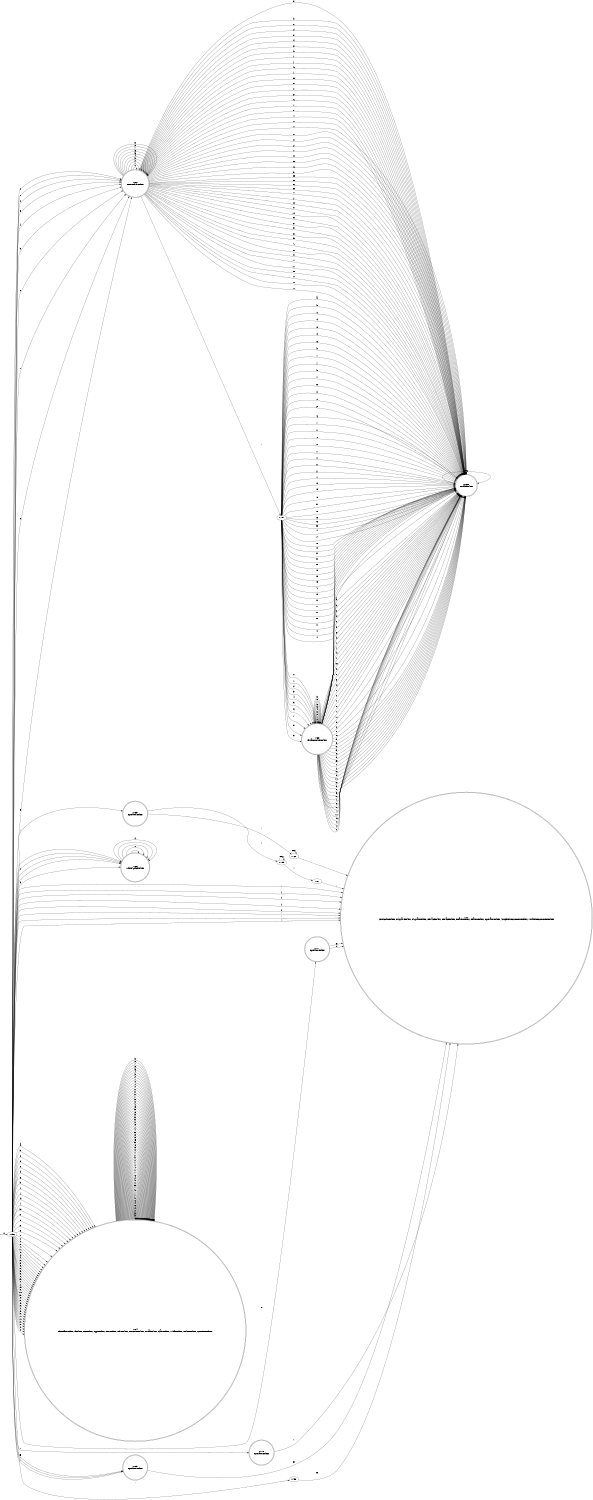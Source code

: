 digraph DFA {
  rankdir=LR;
  size="15,10";
  dpi=300;
  start [shape=point];
  1762 [shape=doublecircle, label="1762\nIntNumberToken"];
  1765 [shape=doublecircle, label="1765\nOperatorToken"];
  1766 [shape=doublecircle, label="1766\nWhiteSpaceToken"];
  1767 [shape=doublecircle, label="1767\nSemicolonToken, RSquareToken, LSquareToken, RBraceToken, LBraceToken, RParenToken, LParenToken, OperatorToken, SingleLineCommentToken, MultiLineCommentToken"];
  1764 [shape=doublecircle, label="1764\nIdentifierToken, IfToken, ForToken, TypeToken, NewToken, ElseToken, FunctionToken, BreakToken, ClassToken, WhileToken, DeleteToken, ContinueToken"];
  1771 [shape=doublecircle, label="1771\nOperatorToken"];
  1770 [shape=doublecircle, label="1770\nOperatorToken"];
  1769 [shape=doublecircle, label="1769\nOperatorToken"];
  1768 [shape=doublecircle, label="1768\nInvalidToken"];
  1763 [shape=doublecircle, label="1763\nFloatNumberToken"];
  start -> 1756 [ label = "ε" ];
  1756 -> 1762 [ label = "0" ];
  1756 -> 1762 [ label = "1" ];
  1756 -> 1762 [ label = "2" ];
  1756 -> 1762 [ label = "3" ];
  1756 -> 1762 [ label = "4" ];
  1756 -> 1762 [ label = "5" ];
  1756 -> 1762 [ label = "6" ];
  1756 -> 1762 [ label = "7" ];
  1756 -> 1762 [ label = "8" ];
  1756 -> 1762 [ label = "9" ];
  1756 -> 1765 [ label = "/" ];
  1756 -> 1766 [ label = " " ];
  1756 -> 1766 [ label = "\t" ];
  1756 -> 1766 [ label = "\n" ];
  1756 -> 1766 [ label = "\r" ];
  1756 -> 1766 [ label = "\f" ];
  1756 -> 1767 [ label = ";" ];
  1756 -> 1767 [ label = "]" ];
  1756 -> 1767 [ label = "[" ];
  1756 -> 1767 [ label = "}" ];
  1756 -> 1767 [ label = "{" ];
  1756 -> 1767 [ label = ")" ];
  1756 -> 1767 [ label = "(" ];
  1756 -> 1764 [ label = "a" ];
  1756 -> 1764 [ label = "b" ];
  1756 -> 1764 [ label = "c" ];
  1756 -> 1764 [ label = "d" ];
  1756 -> 1764 [ label = "e" ];
  1756 -> 1764 [ label = "f" ];
  1756 -> 1764 [ label = "g" ];
  1756 -> 1764 [ label = "h" ];
  1756 -> 1764 [ label = "i" ];
  1756 -> 1764 [ label = "j" ];
  1756 -> 1764 [ label = "k" ];
  1756 -> 1764 [ label = "l" ];
  1756 -> 1764 [ label = "m" ];
  1756 -> 1764 [ label = "n" ];
  1756 -> 1764 [ label = "o" ];
  1756 -> 1764 [ label = "p" ];
  1756 -> 1764 [ label = "q" ];
  1756 -> 1764 [ label = "r" ];
  1756 -> 1764 [ label = "s" ];
  1756 -> 1764 [ label = "t" ];
  1756 -> 1764 [ label = "u" ];
  1756 -> 1764 [ label = "v" ];
  1756 -> 1764 [ label = "w" ];
  1756 -> 1764 [ label = "x" ];
  1756 -> 1764 [ label = "y" ];
  1756 -> 1764 [ label = "z" ];
  1756 -> 1764 [ label = "A" ];
  1756 -> 1764 [ label = "B" ];
  1756 -> 1764 [ label = "C" ];
  1756 -> 1764 [ label = "D" ];
  1756 -> 1764 [ label = "E" ];
  1756 -> 1764 [ label = "F" ];
  1756 -> 1764 [ label = "G" ];
  1756 -> 1764 [ label = "H" ];
  1756 -> 1764 [ label = "I" ];
  1756 -> 1764 [ label = "J" ];
  1756 -> 1764 [ label = "K" ];
  1756 -> 1764 [ label = "L" ];
  1756 -> 1764 [ label = "M" ];
  1756 -> 1764 [ label = "N" ];
  1756 -> 1764 [ label = "O" ];
  1756 -> 1764 [ label = "P" ];
  1756 -> 1764 [ label = "Q" ];
  1756 -> 1764 [ label = "R" ];
  1756 -> 1764 [ label = "S" ];
  1756 -> 1764 [ label = "T" ];
  1756 -> 1764 [ label = "U" ];
  1756 -> 1764 [ label = "V" ];
  1756 -> 1764 [ label = "W" ];
  1756 -> 1764 [ label = "X" ];
  1756 -> 1764 [ label = "Y" ];
  1756 -> 1764 [ label = "Z" ];
  1756 -> 1764 [ label = "_" ];
  1756 -> 1771 [ label = "+" ];
  1756 -> 1770 [ label = "-" ];
  1756 -> 1767 [ label = "*" ];
  1756 -> 1769 [ label = "=" ];
  1756 -> 1758 [ label = "!" ];
  1756 -> 1769 [ label = "<" ];
  1756 -> 1769 [ label = ">" ];
  1762 -> 1762 [ label = "0" ];
  1762 -> 1762 [ label = "1" ];
  1762 -> 1762 [ label = "2" ];
  1762 -> 1762 [ label = "3" ];
  1762 -> 1762 [ label = "4" ];
  1762 -> 1762 [ label = "5" ];
  1762 -> 1762 [ label = "6" ];
  1762 -> 1762 [ label = "7" ];
  1762 -> 1762 [ label = "8" ];
  1762 -> 1762 [ label = "9" ];
  1762 -> 1757 [ label = "." ];
  1762 -> 1768 [ label = "a" ];
  1762 -> 1768 [ label = "b" ];
  1762 -> 1768 [ label = "c" ];
  1762 -> 1768 [ label = "d" ];
  1762 -> 1768 [ label = "e" ];
  1762 -> 1768 [ label = "f" ];
  1762 -> 1768 [ label = "g" ];
  1762 -> 1768 [ label = "h" ];
  1762 -> 1768 [ label = "i" ];
  1762 -> 1768 [ label = "j" ];
  1762 -> 1768 [ label = "k" ];
  1762 -> 1768 [ label = "l" ];
  1762 -> 1768 [ label = "m" ];
  1762 -> 1768 [ label = "n" ];
  1762 -> 1768 [ label = "o" ];
  1762 -> 1768 [ label = "p" ];
  1762 -> 1768 [ label = "q" ];
  1762 -> 1768 [ label = "r" ];
  1762 -> 1768 [ label = "s" ];
  1762 -> 1768 [ label = "t" ];
  1762 -> 1768 [ label = "u" ];
  1762 -> 1768 [ label = "v" ];
  1762 -> 1768 [ label = "w" ];
  1762 -> 1768 [ label = "x" ];
  1762 -> 1768 [ label = "y" ];
  1762 -> 1768 [ label = "z" ];
  1762 -> 1768 [ label = "A" ];
  1762 -> 1768 [ label = "B" ];
  1762 -> 1768 [ label = "C" ];
  1762 -> 1768 [ label = "D" ];
  1762 -> 1768 [ label = "E" ];
  1762 -> 1768 [ label = "F" ];
  1762 -> 1768 [ label = "G" ];
  1762 -> 1768 [ label = "H" ];
  1762 -> 1768 [ label = "I" ];
  1762 -> 1768 [ label = "J" ];
  1762 -> 1768 [ label = "K" ];
  1762 -> 1768 [ label = "L" ];
  1762 -> 1768 [ label = "M" ];
  1762 -> 1768 [ label = "N" ];
  1762 -> 1768 [ label = "O" ];
  1762 -> 1768 [ label = "P" ];
  1762 -> 1768 [ label = "Q" ];
  1762 -> 1768 [ label = "R" ];
  1762 -> 1768 [ label = "S" ];
  1762 -> 1768 [ label = "T" ];
  1762 -> 1768 [ label = "U" ];
  1762 -> 1768 [ label = "V" ];
  1762 -> 1768 [ label = "W" ];
  1762 -> 1768 [ label = "X" ];
  1762 -> 1768 [ label = "Y" ];
  1762 -> 1768 [ label = "Z" ];
  1762 -> 1768 [ label = "_" ];
  1765 -> 1760 [ label = "/" ];
  1765 -> 1759 [ label = "*" ];
  1766 -> 1766 [ label = " " ];
  1766 -> 1766 [ label = "\t" ];
  1766 -> 1766 [ label = "\n" ];
  1766 -> 1766 [ label = "\r" ];
  1766 -> 1766 [ label = "\f" ];
  1764 -> 1764 [ label = "a" ];
  1764 -> 1764 [ label = "b" ];
  1764 -> 1764 [ label = "c" ];
  1764 -> 1764 [ label = "d" ];
  1764 -> 1764 [ label = "e" ];
  1764 -> 1764 [ label = "f" ];
  1764 -> 1764 [ label = "g" ];
  1764 -> 1764 [ label = "h" ];
  1764 -> 1764 [ label = "i" ];
  1764 -> 1764 [ label = "j" ];
  1764 -> 1764 [ label = "k" ];
  1764 -> 1764 [ label = "l" ];
  1764 -> 1764 [ label = "m" ];
  1764 -> 1764 [ label = "n" ];
  1764 -> 1764 [ label = "o" ];
  1764 -> 1764 [ label = "p" ];
  1764 -> 1764 [ label = "q" ];
  1764 -> 1764 [ label = "r" ];
  1764 -> 1764 [ label = "s" ];
  1764 -> 1764 [ label = "t" ];
  1764 -> 1764 [ label = "u" ];
  1764 -> 1764 [ label = "v" ];
  1764 -> 1764 [ label = "w" ];
  1764 -> 1764 [ label = "x" ];
  1764 -> 1764 [ label = "y" ];
  1764 -> 1764 [ label = "z" ];
  1764 -> 1764 [ label = "A" ];
  1764 -> 1764 [ label = "B" ];
  1764 -> 1764 [ label = "C" ];
  1764 -> 1764 [ label = "D" ];
  1764 -> 1764 [ label = "E" ];
  1764 -> 1764 [ label = "F" ];
  1764 -> 1764 [ label = "G" ];
  1764 -> 1764 [ label = "H" ];
  1764 -> 1764 [ label = "I" ];
  1764 -> 1764 [ label = "J" ];
  1764 -> 1764 [ label = "K" ];
  1764 -> 1764 [ label = "L" ];
  1764 -> 1764 [ label = "M" ];
  1764 -> 1764 [ label = "N" ];
  1764 -> 1764 [ label = "O" ];
  1764 -> 1764 [ label = "P" ];
  1764 -> 1764 [ label = "Q" ];
  1764 -> 1764 [ label = "R" ];
  1764 -> 1764 [ label = "S" ];
  1764 -> 1764 [ label = "T" ];
  1764 -> 1764 [ label = "U" ];
  1764 -> 1764 [ label = "V" ];
  1764 -> 1764 [ label = "W" ];
  1764 -> 1764 [ label = "X" ];
  1764 -> 1764 [ label = "Y" ];
  1764 -> 1764 [ label = "Z" ];
  1764 -> 1764 [ label = "_" ];
  1764 -> 1764 [ label = "0" ];
  1764 -> 1764 [ label = "1" ];
  1764 -> 1764 [ label = "2" ];
  1764 -> 1764 [ label = "3" ];
  1764 -> 1764 [ label = "4" ];
  1764 -> 1764 [ label = "5" ];
  1764 -> 1764 [ label = "6" ];
  1764 -> 1764 [ label = "7" ];
  1764 -> 1764 [ label = "8" ];
  1764 -> 1764 [ label = "9" ];
  1771 -> 1767 [ label = "=" ];
  1771 -> 1767 [ label = "+" ];
  1770 -> 1767 [ label = "-" ];
  1769 -> 1767 [ label = "=" ];
  1758 -> 1767 [ label = "=" ];
  1757 -> 1768 [ label = "a" ];
  1757 -> 1768 [ label = "b" ];
  1757 -> 1768 [ label = "c" ];
  1757 -> 1768 [ label = "d" ];
  1757 -> 1768 [ label = "e" ];
  1757 -> 1768 [ label = "f" ];
  1757 -> 1768 [ label = "g" ];
  1757 -> 1768 [ label = "h" ];
  1757 -> 1768 [ label = "i" ];
  1757 -> 1768 [ label = "j" ];
  1757 -> 1768 [ label = "k" ];
  1757 -> 1768 [ label = "l" ];
  1757 -> 1768 [ label = "m" ];
  1757 -> 1768 [ label = "n" ];
  1757 -> 1768 [ label = "o" ];
  1757 -> 1768 [ label = "p" ];
  1757 -> 1768 [ label = "q" ];
  1757 -> 1768 [ label = "r" ];
  1757 -> 1768 [ label = "s" ];
  1757 -> 1768 [ label = "t" ];
  1757 -> 1768 [ label = "u" ];
  1757 -> 1768 [ label = "v" ];
  1757 -> 1768 [ label = "w" ];
  1757 -> 1768 [ label = "x" ];
  1757 -> 1768 [ label = "y" ];
  1757 -> 1768 [ label = "z" ];
  1757 -> 1768 [ label = "A" ];
  1757 -> 1768 [ label = "B" ];
  1757 -> 1768 [ label = "C" ];
  1757 -> 1768 [ label = "D" ];
  1757 -> 1768 [ label = "E" ];
  1757 -> 1768 [ label = "F" ];
  1757 -> 1768 [ label = "G" ];
  1757 -> 1768 [ label = "H" ];
  1757 -> 1768 [ label = "I" ];
  1757 -> 1768 [ label = "J" ];
  1757 -> 1768 [ label = "K" ];
  1757 -> 1768 [ label = "L" ];
  1757 -> 1768 [ label = "M" ];
  1757 -> 1768 [ label = "N" ];
  1757 -> 1768 [ label = "O" ];
  1757 -> 1768 [ label = "P" ];
  1757 -> 1768 [ label = "Q" ];
  1757 -> 1768 [ label = "R" ];
  1757 -> 1768 [ label = "S" ];
  1757 -> 1768 [ label = "T" ];
  1757 -> 1768 [ label = "U" ];
  1757 -> 1768 [ label = "V" ];
  1757 -> 1768 [ label = "W" ];
  1757 -> 1768 [ label = "X" ];
  1757 -> 1768 [ label = "Y" ];
  1757 -> 1768 [ label = "Z" ];
  1757 -> 1768 [ label = "_" ];
  1757 -> 1763 [ label = "0" ];
  1757 -> 1763 [ label = "1" ];
  1757 -> 1763 [ label = "2" ];
  1757 -> 1763 [ label = "3" ];
  1757 -> 1763 [ label = "4" ];
  1757 -> 1763 [ label = "5" ];
  1757 -> 1763 [ label = "6" ];
  1757 -> 1763 [ label = "7" ];
  1757 -> 1763 [ label = "8" ];
  1757 -> 1763 [ label = "9" ];
  1768 -> 1768 [ label = "Any" ];
  1760 -> 1767 [ label = "\n" ];
  1760 -> 1760 [ label = "Any" ];
  1759 -> 1761 [ label = "*" ];
  1759 -> 1759 [ label = "Any" ];
  1763 -> 1763 [ label = "0" ];
  1763 -> 1763 [ label = "1" ];
  1763 -> 1763 [ label = "2" ];
  1763 -> 1763 [ label = "3" ];
  1763 -> 1763 [ label = "4" ];
  1763 -> 1763 [ label = "5" ];
  1763 -> 1763 [ label = "6" ];
  1763 -> 1763 [ label = "7" ];
  1763 -> 1763 [ label = "8" ];
  1763 -> 1763 [ label = "9" ];
  1763 -> 1768 [ label = "a" ];
  1763 -> 1768 [ label = "b" ];
  1763 -> 1768 [ label = "c" ];
  1763 -> 1768 [ label = "d" ];
  1763 -> 1768 [ label = "e" ];
  1763 -> 1768 [ label = "f" ];
  1763 -> 1768 [ label = "g" ];
  1763 -> 1768 [ label = "h" ];
  1763 -> 1768 [ label = "i" ];
  1763 -> 1768 [ label = "j" ];
  1763 -> 1768 [ label = "k" ];
  1763 -> 1768 [ label = "l" ];
  1763 -> 1768 [ label = "m" ];
  1763 -> 1768 [ label = "n" ];
  1763 -> 1768 [ label = "o" ];
  1763 -> 1768 [ label = "p" ];
  1763 -> 1768 [ label = "q" ];
  1763 -> 1768 [ label = "r" ];
  1763 -> 1768 [ label = "s" ];
  1763 -> 1768 [ label = "t" ];
  1763 -> 1768 [ label = "u" ];
  1763 -> 1768 [ label = "v" ];
  1763 -> 1768 [ label = "w" ];
  1763 -> 1768 [ label = "x" ];
  1763 -> 1768 [ label = "y" ];
  1763 -> 1768 [ label = "z" ];
  1763 -> 1768 [ label = "A" ];
  1763 -> 1768 [ label = "B" ];
  1763 -> 1768 [ label = "C" ];
  1763 -> 1768 [ label = "D" ];
  1763 -> 1768 [ label = "E" ];
  1763 -> 1768 [ label = "F" ];
  1763 -> 1768 [ label = "G" ];
  1763 -> 1768 [ label = "H" ];
  1763 -> 1768 [ label = "I" ];
  1763 -> 1768 [ label = "J" ];
  1763 -> 1768 [ label = "K" ];
  1763 -> 1768 [ label = "L" ];
  1763 -> 1768 [ label = "M" ];
  1763 -> 1768 [ label = "N" ];
  1763 -> 1768 [ label = "O" ];
  1763 -> 1768 [ label = "P" ];
  1763 -> 1768 [ label = "Q" ];
  1763 -> 1768 [ label = "R" ];
  1763 -> 1768 [ label = "S" ];
  1763 -> 1768 [ label = "T" ];
  1763 -> 1768 [ label = "U" ];
  1763 -> 1768 [ label = "V" ];
  1763 -> 1768 [ label = "W" ];
  1763 -> 1768 [ label = "X" ];
  1763 -> 1768 [ label = "Y" ];
  1763 -> 1768 [ label = "Z" ];
  1763 -> 1768 [ label = "_" ];
  1761 -> 1767 [ label = "/" ];
}